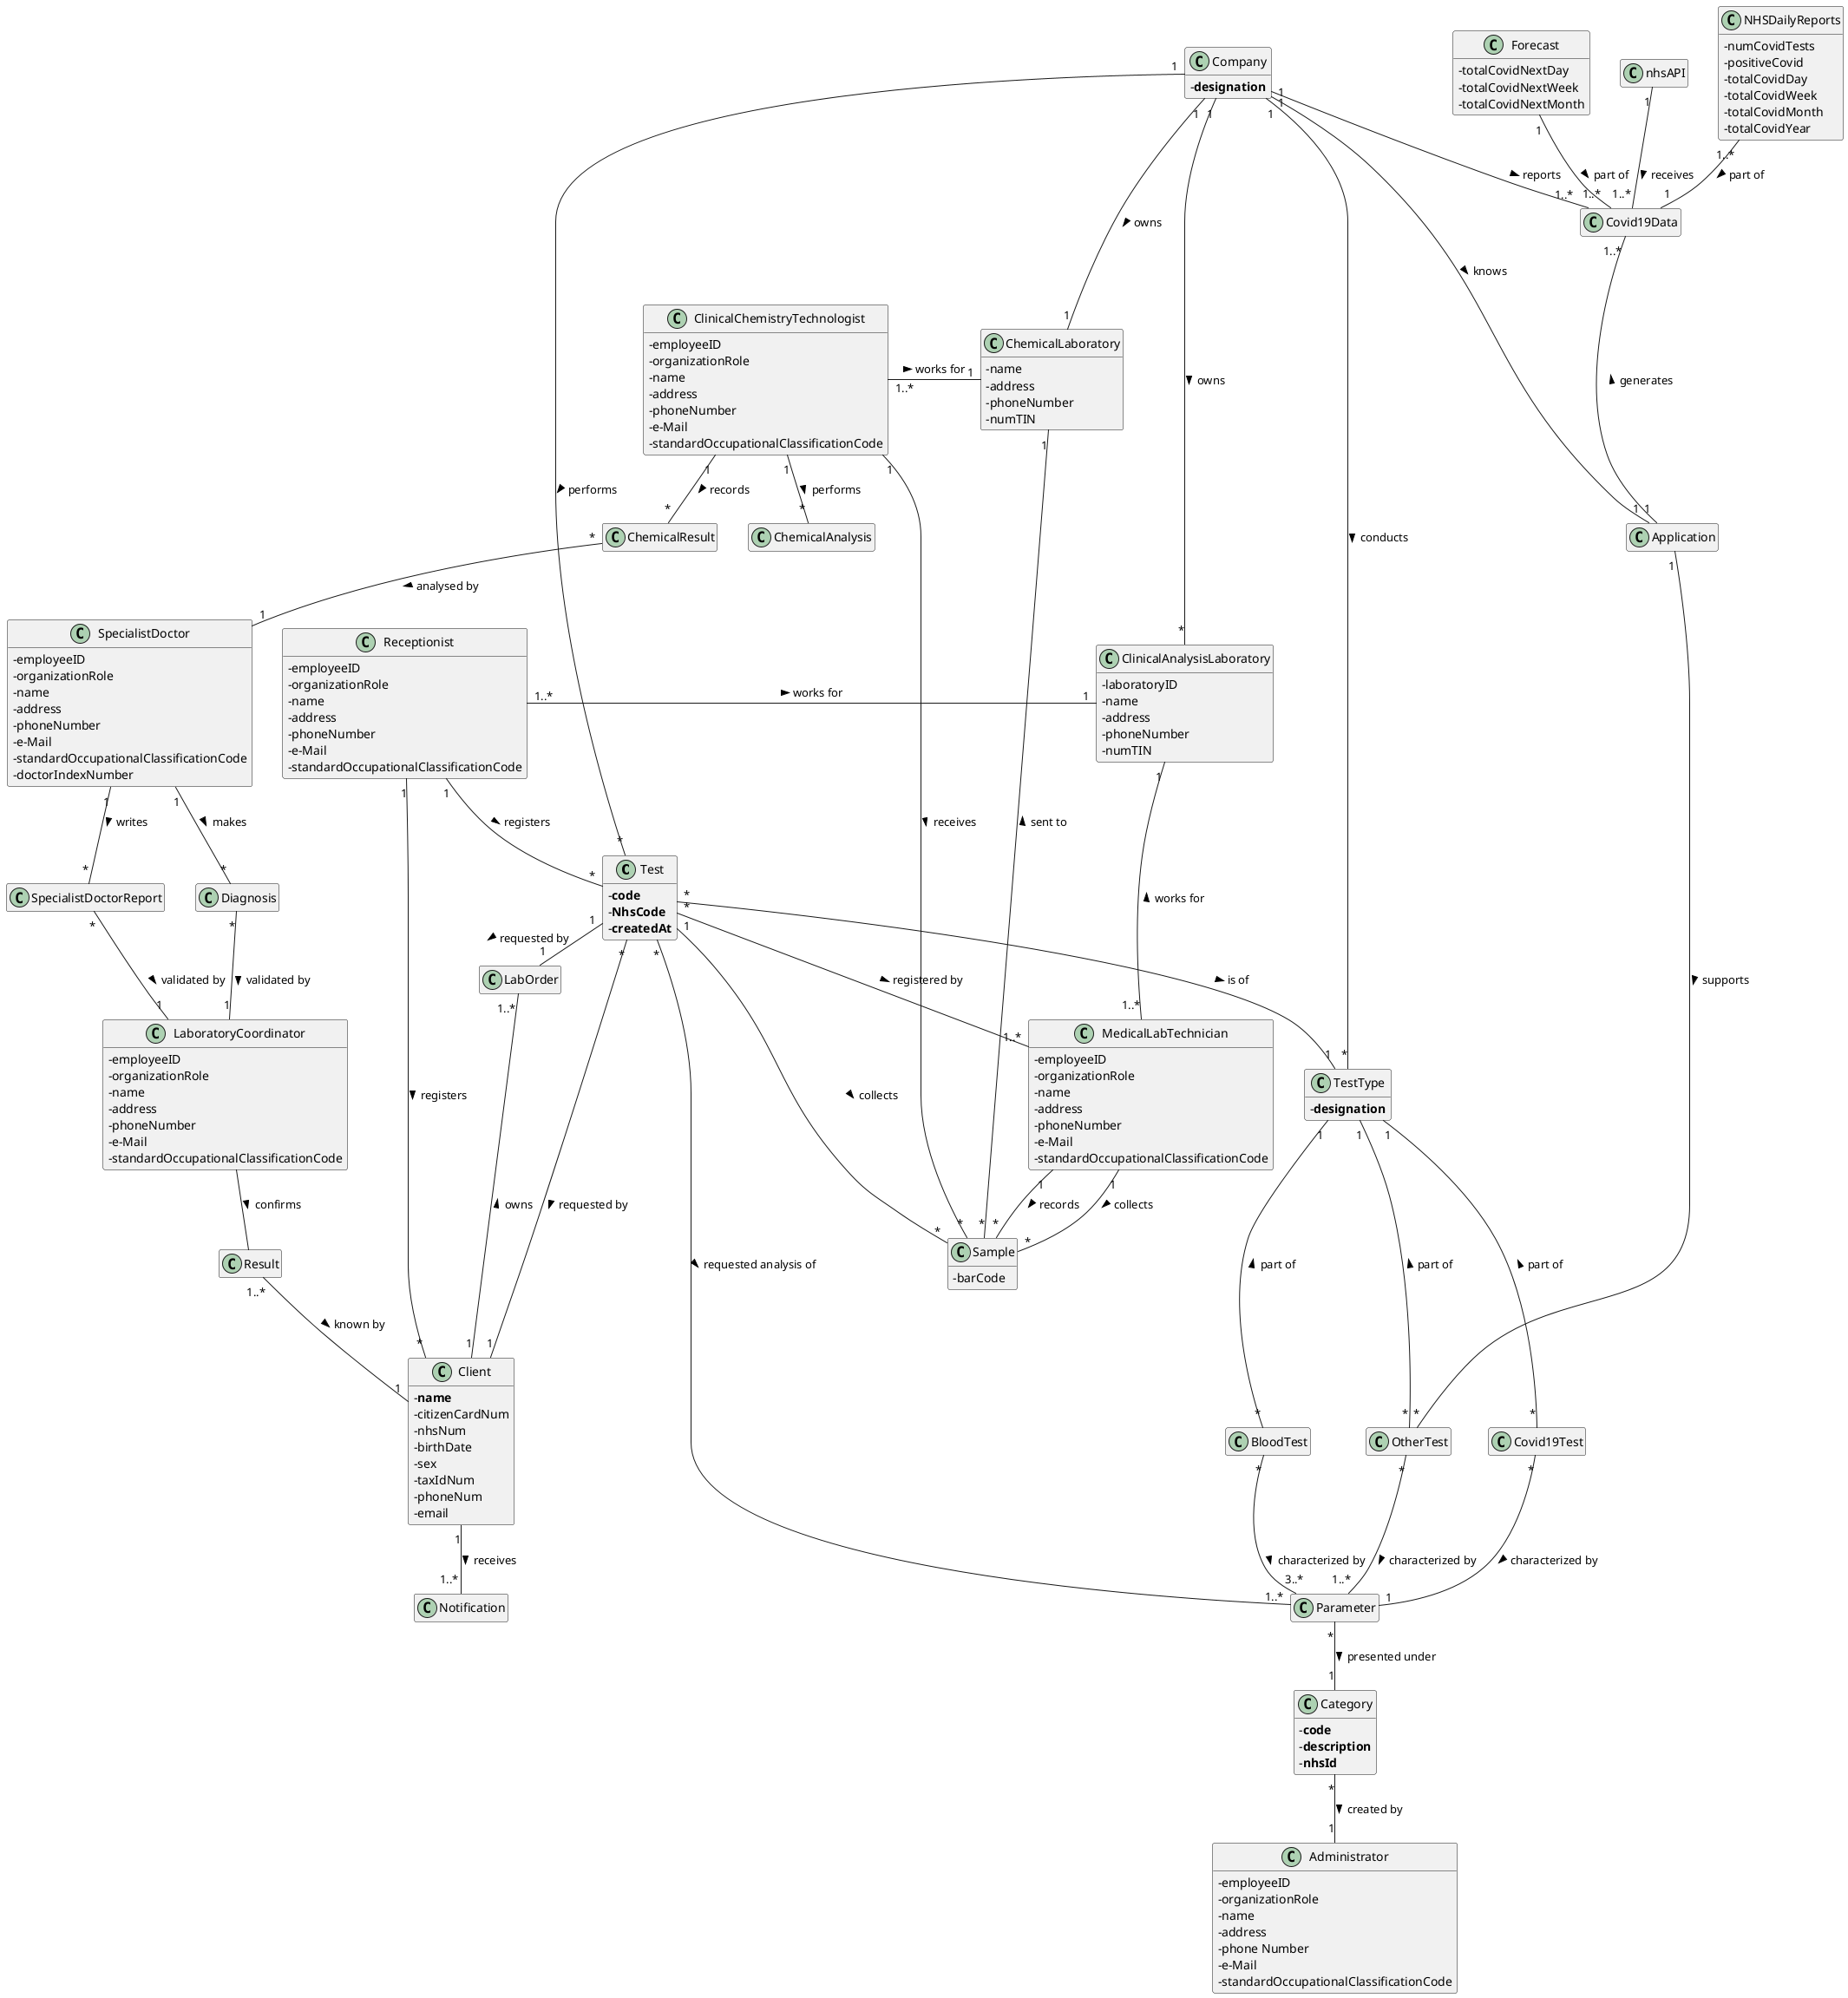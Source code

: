 @startuml

/'Adicionei Cliente <-> Resultado'/

skinparam classAttributeIconSize 0
hide empty methods
hide empty attributes

class Test{
- **code**
- **NhsCode**
- **createdAt**

}

class Sample{
- barCode

}

class Result{}
class ChemicalResult{}
/'class ClinicalResult{}'/
class Diagnosis{}
class Parameter{}
class Notification{}
/'class Courier{}'/
class SpecialistDoctorReport{}
class Covid19Data{}
class Forecast{
- totalCovidNextDay
- totalCovidNextWeek
- totalCovidNextMonth
}

class NHSDailyReports{
- numCovidTests
- positiveCovid
- totalCovidDay
- totalCovidWeek
- totalCovidMonth
- totalCovidYear
}

class Client{
- **name**
- citizenCardNum
- nhsNum
- birthDate
- sex
- taxIdNum
- phoneNum
- email
}
class Administrator{
- employeeID
- organizationRole
- name
- address
- phone Number
- e-Mail
- standardOccupationalClassificationCode
}

/'class Doctor{}'/
class Receptionist{
- employeeID
- organizationRole
- name
- address
- phoneNumber
- e-Mail
- standardOccupationalClassificationCode
}

class MedicalLabTechnician{
- employeeID
- organizationRole
- name
- address
- phoneNumber
- e-Mail
- standardOccupationalClassificationCode
}

class ClinicalChemistryTechnologist{
- employeeID
- organizationRole
- name
- address
- phoneNumber
- e-Mail
- standardOccupationalClassificationCode
}

class SpecialistDoctor{
- employeeID
- organizationRole
- name
- address
- phoneNumber
- e-Mail
- standardOccupationalClassificationCode
- doctorIndexNumber
}

class LaboratoryCoordinator{
- employeeID
- organizationRole
- name
- address
- phoneNumber
- e-Mail
- standardOccupationalClassificationCode
}

class ClinicalAnalysisLaboratory{
- laboratoryID
- name
- address
- phoneNumber
- numTIN
}

class ChemicalLaboratory{
- name
- address
- phoneNumber
- numTIN
}

class Application{}
class ChemicalAnalysis{}
/'class ClinicalAnalysis{}'/
class TestType{
- **designation**
}
class Category{
- **code**
- **description**
- **nhsId**
}
class Covid19Test{
}
class BloodTest{

}

class OtherTest{
}

class Company{
- **designation**
}

/'class NHS{}'/
class nhsAPI{}
/'class ExternalModule{}'/

class LabOrder{}

/'LAYOUT PURPOSES'/
together {
class ChemicalLaboratory
class ClinicalAnalysisLaboratory
class ChemicalAnalysis
class Test
}

Company -[hidden]--> ChemicalLaboratory
Company -[hidden]--> ClinicalAnalysisLaboratory
ChemicalLaboratory -[hidden]--> ClinicalAnalysisLaboratory
MedicalLabTechnician -[hidden]up-|> ClinicalAnalysisLaboratory
/'Acrescentei a linha abaixo'/
Receptionist -[hidden]up-|> ClinicalAnalysisLaboratory
ClinicalChemistryTechnologist -[hidden]> ChemicalLaboratory
ClinicalChemistryTechnologist -[hidden]up-|> ChemicalLaboratory

Covid19Data -[hidden]down-|> Application





together {
class Client
class Test
}



together {
class Covid19Test
class BloodTest
class OtherTest
}

TestType -[hidden]--> BloodTest
TestType -[hidden]--> Covid19Test
TestType -[hidden]--> OtherTest

together {
class Diagnosis
class SpecialistDoctorReport
}









/' END OF LAYOUT PURPOSES '/


Company "1" -- "*" Test : performs >
Company "1" -- "*" TestType : conducts >
Company "1" -- "1" ChemicalLaboratory : owns >
Company "1" -- "*" ClinicalAnalysisLaboratory : owns >
Company "1" -- "1..*" Covid19Data : reports >
Parameter "*" -- "1" Category : presented under >
Category "*" -- "1" Administrator : created by >
Test "*" -- "1" Client : requested by >
/'Test -- Application : is known by >'/
Test "*" -- "1" TestType : is of >
Test "1" -- "*" Sample : collects >
Test "*" -- "1..*" Parameter : requested analysis of >
Test "*" -- "1..*" MedicalLabTechnician : registered by >
Test "1" - "1" LabOrder : requested by >
LabOrder "1..*" -- "1" Client : owns <
Receptionist "1" -- "*" Client : registers >
Receptionist "1" -- "*" Test : registers >
/'PERGUNTAR CLIENTE LINHA ABAIXO'/
Receptionist "1..*" - "1" ClinicalAnalysisLaboratory : works for >
MedicalLabTechnician "1" -- "*" Sample : collects >
MedicalLabTechnician "1..*" -- "1" ClinicalAnalysisLaboratory : works for >
MedicalLabTechnician "1" -- "*" Sample : records >
/'Sample -- Application : is known >'/
Sample "*" -- "1" ChemicalLaboratory : sent to >
ClinicalChemistryTechnologist "1..*" -- "1" ChemicalLaboratory : works for >
ClinicalChemistryTechnologist "1" -- "*" Sample : receives >
ClinicalChemistryTechnologist "1" -- "*" ChemicalAnalysis : performs >
ClinicalChemistryTechnologist "1" -- "*" ChemicalResult : records >
/'LabOrder -- Doctor : prescribed by >'/
ChemicalResult "*" -- "1" SpecialistDoctor : analysed by >
SpecialistDoctor "1" -- "*" Diagnosis : makes >
SpecialistDoctor "1" -- "*" SpecialistDoctorReport : writes >
/'SpecialistDoctorReport -- Client : delivered to >'/
/'SpecialistDoctorReport -- Application : known by >'/
SpecialistDoctorReport "*" -- "1" LaboratoryCoordinator : validated by >
/'ClinicalResult -- Application : known by >'/
/'ClinicalResult -- LaboratoryCoordinator : validated by >'/
Diagnosis "*" -- "1" LaboratoryCoordinator : validated by >
LaboratoryCoordinator -- Result : confirms >
Client "1" -- "1..*" Notification : receives >
Result "1..*" -- "1" Client : known by >
/'Result -- MedicalLabTechnician : known by >'/
/'Result -- ClinicalChemistryTechnologist : known by >'/
/'Result -- SpecialistDoctor : known by >'/
/'Result -- LaboratoryCoordinator : known by >'/
nhsAPI "1" -- "1..*" Covid19Data : receives >
Application "1" --- "1..*" Covid19Data : generates >
NHSDailyReports "1..*" -- "1" Covid19Data : part of >
Forecast "1" -- "1..*" Covid19Data : part of >
Covid19Test "*" -- "1" TestType : part of >
Covid19Test "*" -- "1" Parameter : characterized by >
BloodTest "*" -- "1" TestType : part of >
BloodTest "*" -- "3..*" Parameter : characterized by >
Application "1" - "*" OtherTest : supports >
Application "1" -- "1" Company : knows <
OtherTest "*" -- "1" TestType : part of >
OtherTest "*" -- "1..*" Parameter : characterized by >
















@enduml